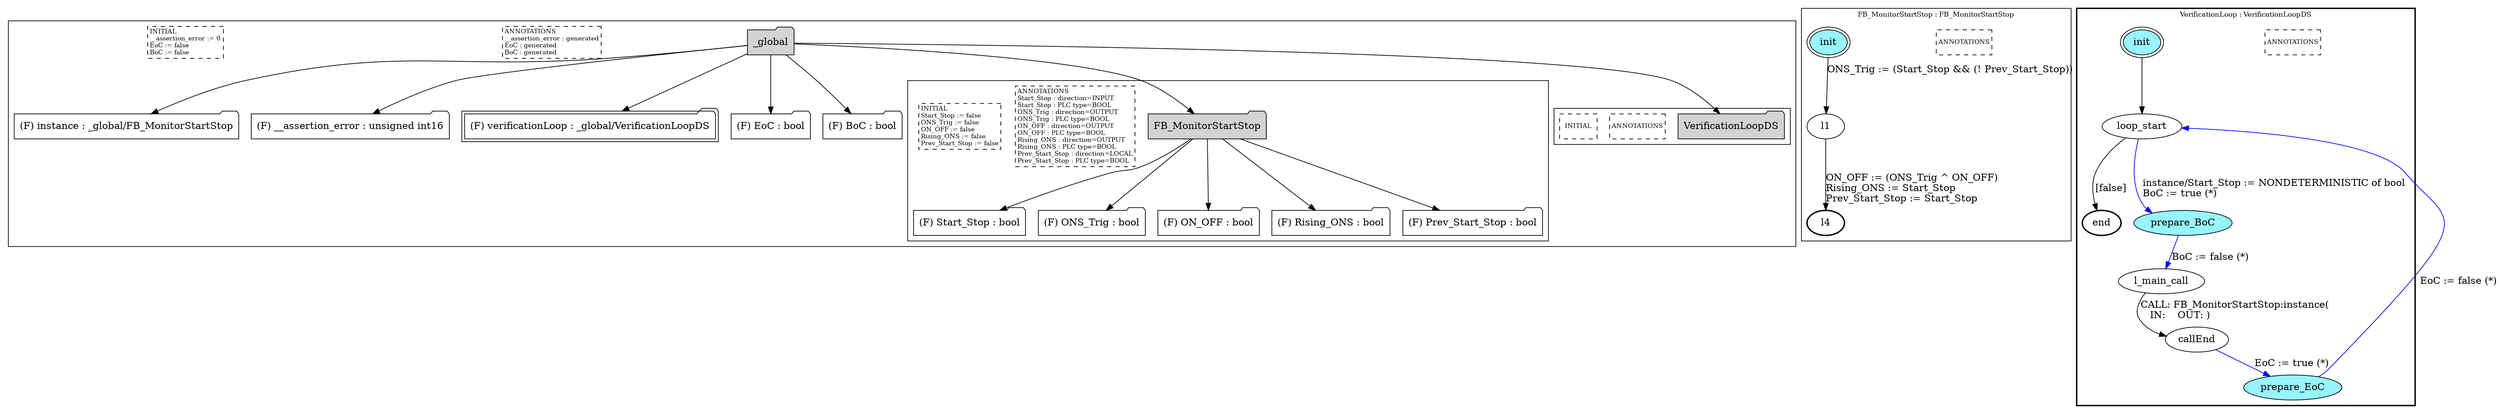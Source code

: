 digraph G {
	subgraph cluster__global1917579871 {
		node [shape="folder", style="filled"];
		//label="_global";
		_global1917579871 [label="_global"];
		_global1917579871 -> instance925829785;
		instance925829785 [label = "(F) instance : _global/FB_MonitorStartStop", fillcolor="white" ];
		_global1917579871 -> __assertion_error1519927539;
		__assertion_error1519927539 [label = "(F) __assertion_error : unsigned int16", fillcolor="white" ];
		_global1917579871 -> verificationLoop1483522397;
		verificationLoop1483522397 [label = "(F) verificationLoop : _global/VerificationLoopDS", fillcolor="white" , peripheries=2];
		_global1917579871 -> EoC1040015904;
		EoC1040015904 [label = "(F) EoC : bool", fillcolor="white" ];
		_global1917579871 -> BoC767794003;
		BoC767794003 [label = "(F) BoC : bool", fillcolor="white" ];
		_global1917579871 -> FB_MonitorStartStop716896919;
		subgraph cluster_FB_MonitorStartStop716896919 {
			node [shape="folder", style="filled"];
			//label="FB_MonitorStartStop";
			FB_MonitorStartStop716896919 [label="FB_MonitorStartStop"];
			FB_MonitorStartStop716896919 -> Start_Stop974242027;
			Start_Stop974242027 [label = "(F) Start_Stop : bool", fillcolor="white" ];
			FB_MonitorStartStop716896919 -> ONS_Trig1220292558;
			ONS_Trig1220292558 [label = "(F) ONS_Trig : bool", fillcolor="white" ];
			FB_MonitorStartStop716896919 -> ON_OFF516570791;
			ON_OFF516570791 [label = "(F) ON_OFF : bool", fillcolor="white" ];
			FB_MonitorStartStop716896919 -> Rising_ONS1589146424;
			Rising_ONS1589146424 [label = "(F) Rising_ONS : bool", fillcolor="white" ];
			FB_MonitorStartStop716896919 -> Prev_Start_Stop741095751;
			Prev_Start_Stop741095751 [label = "(F) Prev_Start_Stop : bool", fillcolor="white" ];
			
			annotations_pseudonode_FB_MonitorStartStop716896919 [
				label="ANNOTATIONS\lStart_Stop : direction=INPUT\lStart_Stop : PLC type=BOOL\lONS_Trig : direction=OUTPUT\lONS_Trig : PLC type=BOOL\lON_OFF : direction=OUTPUT\lON_OFF : PLC type=BOOL\lRising_ONS : direction=OUTPUT\lRising_ONS : PLC type=BOOL\lPrev_Start_Stop : direction=LOCAL\lPrev_Start_Stop : PLC type=BOOL\l",
				fontsize=9, margin="0.04,0.04", fillcolor="white", shape="rectangle", style="dashed"];
			initamt_pseudonode_FB_MonitorStartStop716896919 [
				label="INITIAL\lStart_Stop := false\lONS_Trig := false\lON_OFF := false\lRising_ONS := false\lPrev_Start_Stop := false\l",
				fontsize=9, margin="0.04,0.04", fillcolor="lightyellow", shape="rectangle", style="dashed"];
		}
		_global1917579871 -> VerificationLoopDS1985362663;
		subgraph cluster_VerificationLoopDS1985362663 {
			node [shape="folder", style="filled"];
			//label="VerificationLoopDS";
			VerificationLoopDS1985362663 [label="VerificationLoopDS"];
			
			annotations_pseudonode_VerificationLoopDS1985362663 [
				label="ANNOTATIONS",
				fontsize=9, margin="0.04,0.04", fillcolor="white", shape="rectangle", style="dashed"];
			initamt_pseudonode_VerificationLoopDS1985362663 [
				label="INITIAL",
				fontsize=9, margin="0.04,0.04", fillcolor="lightyellow", shape="rectangle", style="dashed"];
		}
		
		annotations_pseudonode__global1917579871 [
			label="ANNOTATIONS\l__assertion_error : generated\lEoC : generated\lBoC : generated\l",
			fontsize=9, margin="0.04,0.04", fillcolor="white", shape="rectangle", style="dashed"];
		initamt_pseudonode__global1917579871 [
			label="INITIAL\l__assertion_error := 0\lEoC := false\lBoC := false\l",
			fontsize=9, margin="0.04,0.04", fillcolor="lightyellow", shape="rectangle", style="dashed"];
	}
	subgraph clusterFB_MonitorStartStop {
		node [style="filled"];
		color="black";
		fontsize=10;
		ranksep=0.4;
		
		label="FB_MonitorStartStop : FB_MonitorStartStop";
		
		annotations_pseudonode_FB_MonitorStartStop [
			label="ANNOTATIONS",
			fontsize=9, margin="0.04,0.04", fillcolor="white", shape="rectangle", style="dashed"];
		
		init_FB_MonitorStartStop [label="init", color="black", fillcolor="cadetblue1", peripheries=2, shape="ellipse"];
		l1_FB_MonitorStartStop [label="l1", color="black", fillcolor="white", shape="ellipse"];
		l4_FB_MonitorStartStop [label="l4", color="black", fillcolor="white", style=bold, shape="ellipse"];
		init_FB_MonitorStartStop -> l1_FB_MonitorStartStop [color="black", label="ONS_Trig := (Start_Stop && (! Prev_Start_Stop))"];
		l1_FB_MonitorStartStop -> l4_FB_MonitorStartStop [color="black", label="ON_OFF := (ONS_Trig ^ ON_OFF)\lRising_ONS := Start_Stop\lPrev_Start_Stop := Start_Stop\l"];
	}
	subgraph clusterVerificationLoop {
		node [style="filled"];
		style=bold;
		color="black";
		fontsize=10;
		ranksep=0.4;
		
		label="VerificationLoop : VerificationLoopDS";
		
		annotations_pseudonode_VerificationLoop [
			label="ANNOTATIONS",
			fontsize=9, margin="0.04,0.04", fillcolor="white", shape="rectangle", style="dashed"];
		
		init_VerificationLoop [label="init", color="black", fillcolor="cadetblue1", peripheries=2, shape="ellipse"];
		end_VerificationLoop [label="end", color="black", fillcolor="cadetblue1", style=bold, shape="ellipse"];
		loop_start_VerificationLoop [label="loop_start", color="black", fillcolor="white", shape="ellipse"];
		prepare_BoC_VerificationLoop [label="prepare_BoC", color="black", fillcolor="cadetblue1", shape="ellipse"];
		l_main_call_VerificationLoop [label="l_main_call", color="black", fillcolor="white", shape="ellipse"];
		callEnd_VerificationLoop [label="callEnd", color="black", fillcolor="white", shape="ellipse"];
		prepare_EoC_VerificationLoop [label="prepare_EoC", color="black", fillcolor="cadetblue1", shape="ellipse"];
		init_VerificationLoop -> loop_start_VerificationLoop [color="black", label=""];
		loop_start_VerificationLoop -> prepare_BoC_VerificationLoop [color="blue", label="instance/Start_Stop := NONDETERMINISTIC of bool\lBoC := true (*)\l"];
		prepare_BoC_VerificationLoop -> l_main_call_VerificationLoop [color="blue", label="BoC := false (*)"];
		l_main_call_VerificationLoop -> callEnd_VerificationLoop [color="black", label="CALL: FB_MonitorStartStop:instance(\l   IN:    OUT: )\l"];
		callEnd_VerificationLoop -> prepare_EoC_VerificationLoop [color="blue", label="EoC := true (*)"];
		prepare_EoC_VerificationLoop -> loop_start_VerificationLoop [color="blue", label="EoC := false (*)"];
		loop_start_VerificationLoop -> end_VerificationLoop [color="black", label="[false]"];
	}
}

